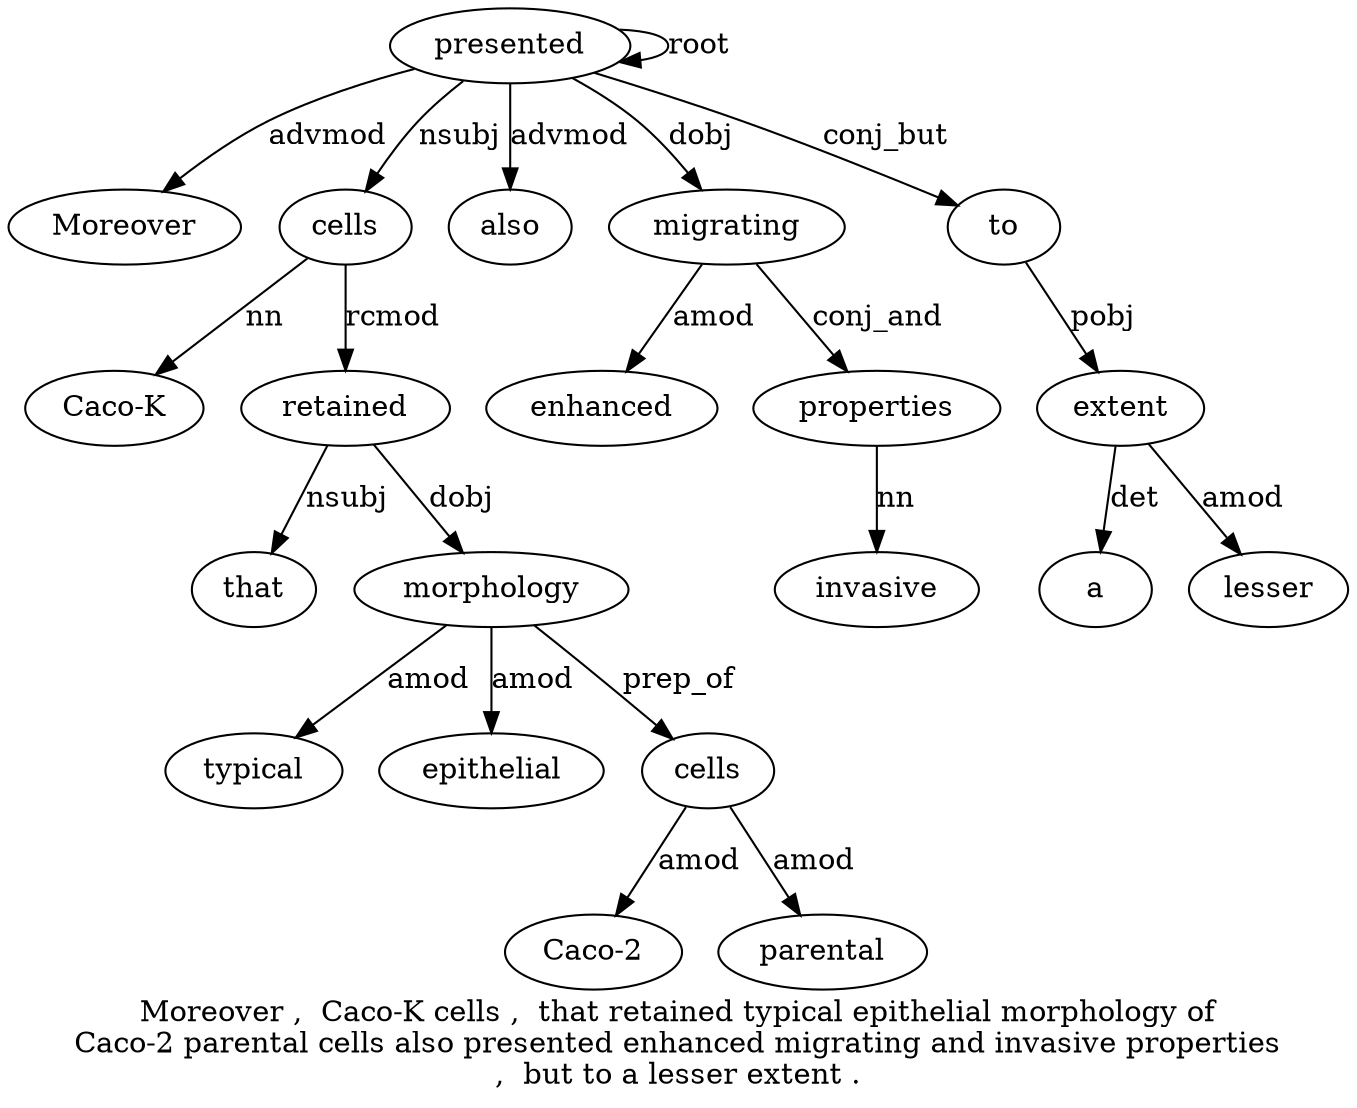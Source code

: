 digraph "Moreover ,  Caco-K cells ,  that retained typical epithelial morphology of Caco-2 parental cells also presented enhanced migrating and invasive properties ,  but to a lesser extent ." {
label="Moreover ,  Caco-K cells ,  that retained typical epithelial morphology of
Caco-2 parental cells also presented enhanced migrating and invasive properties
,  but to a lesser extent .";
presented16 [style=filled, fillcolor=white, label=presented];
Moreover1 [style=filled, fillcolor=white, label=Moreover];
presented16 -> Moreover1  [label=advmod];
cells4 [style=filled, fillcolor=white, label=cells];
"Caco-K3" [style=filled, fillcolor=white, label="Caco-K"];
cells4 -> "Caco-K3"  [label=nn];
presented16 -> cells4  [label=nsubj];
retained7 [style=filled, fillcolor=white, label=retained];
that6 [style=filled, fillcolor=white, label=that];
retained7 -> that6  [label=nsubj];
cells4 -> retained7  [label=rcmod];
morphology10 [style=filled, fillcolor=white, label=morphology];
typical8 [style=filled, fillcolor=white, label=typical];
morphology10 -> typical8  [label=amod];
epithelial9 [style=filled, fillcolor=white, label=epithelial];
morphology10 -> epithelial9  [label=amod];
retained7 -> morphology10  [label=dobj];
cells14 [style=filled, fillcolor=white, label=cells];
"Caco-21" [style=filled, fillcolor=white, label="Caco-2"];
cells14 -> "Caco-21"  [label=amod];
parental13 [style=filled, fillcolor=white, label=parental];
cells14 -> parental13  [label=amod];
morphology10 -> cells14  [label=prep_of];
also15 [style=filled, fillcolor=white, label=also];
presented16 -> also15  [label=advmod];
presented16 -> presented16  [label=root];
migrating18 [style=filled, fillcolor=white, label=migrating];
enhanced17 [style=filled, fillcolor=white, label=enhanced];
migrating18 -> enhanced17  [label=amod];
presented16 -> migrating18  [label=dobj];
properties21 [style=filled, fillcolor=white, label=properties];
invasive20 [style=filled, fillcolor=white, label=invasive];
properties21 -> invasive20  [label=nn];
migrating18 -> properties21  [label=conj_and];
to24 [style=filled, fillcolor=white, label=to];
presented16 -> to24  [label=conj_but];
extent27 [style=filled, fillcolor=white, label=extent];
a25 [style=filled, fillcolor=white, label=a];
extent27 -> a25  [label=det];
lesser26 [style=filled, fillcolor=white, label=lesser];
extent27 -> lesser26  [label=amod];
to24 -> extent27  [label=pobj];
}
